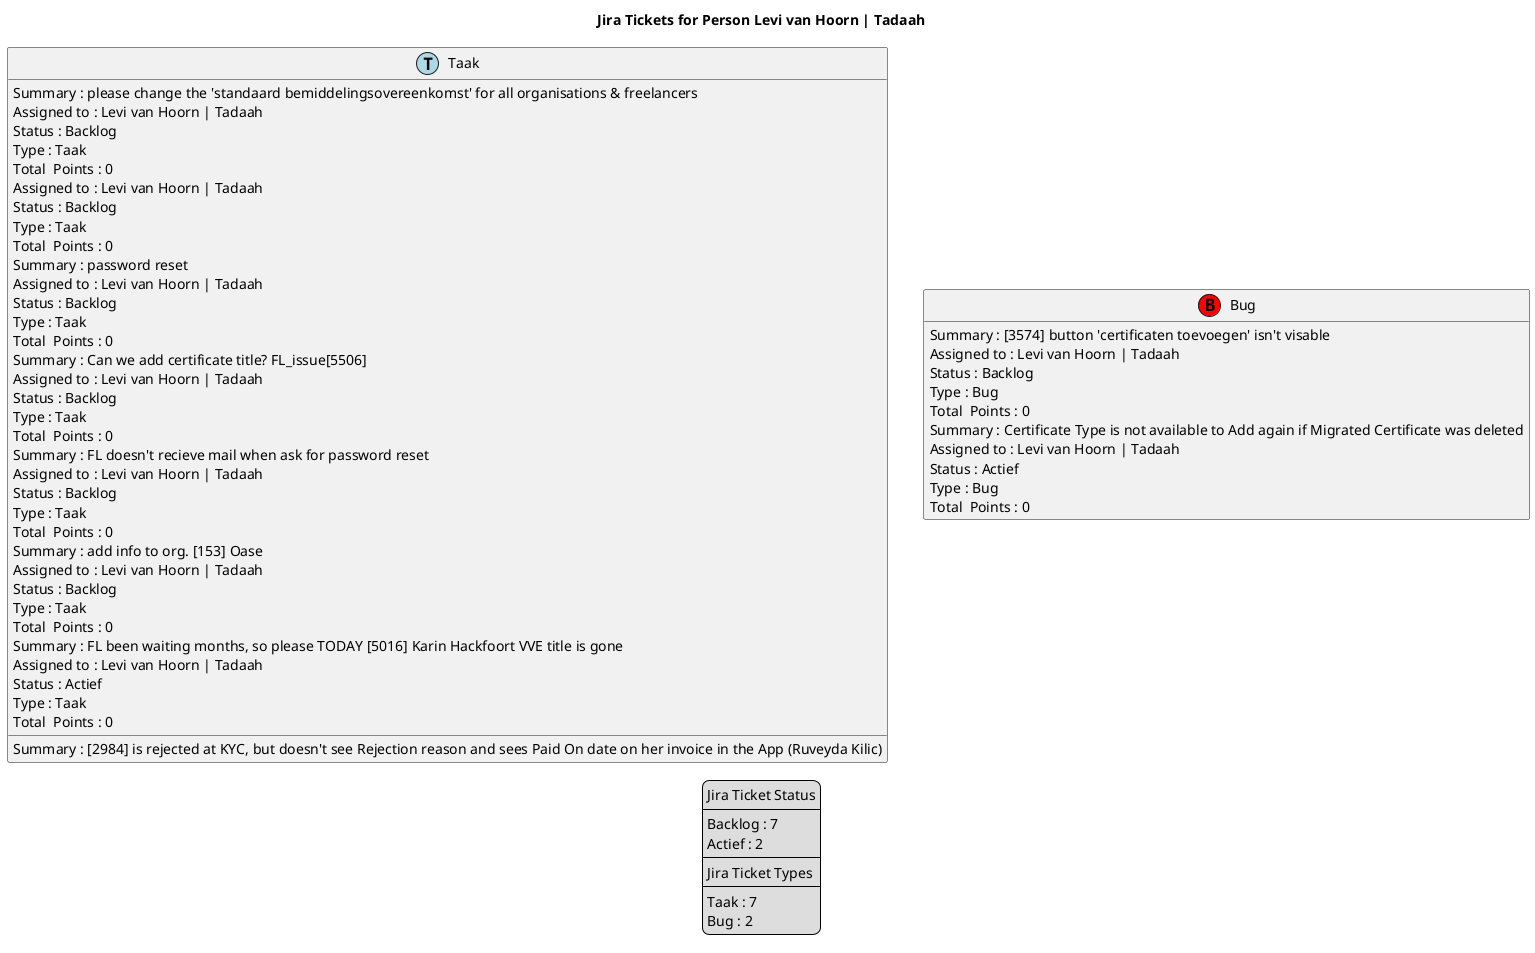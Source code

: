 @startuml
'https://plantuml.com/class-diagram

' GENERATE CLASS DIAGRAM ===========
' Generated at    : Thu Feb 13 13:30:50 CET 2025

title Jira Tickets for Person Levi van Hoorn | Tadaah
hide empty members

legend
Jira Ticket Status
----
Backlog : 7
Actief : 2
----
Jira Ticket Types
----
Taak : 7
Bug : 2
end legend


' Tickets =======
class "Taak" << (T,lightblue) >> {
 Summary : please change the 'standaard bemiddelingsovereenkomst' for all organisations & freelancers
 Assigned to : Levi van Hoorn | Tadaah
 Status : Backlog
 Type : Taak
Total  Points : 0
}

class "Taak" << (T,lightblue) >> {
 Summary : [2984] is rejected at KYC, but doesn't see Rejection reason and sees Paid On date on her invoice in the App (Ruveyda Kilic)
 Assigned to : Levi van Hoorn | Tadaah
 Status : Backlog
 Type : Taak
Total  Points : 0
}

class "Taak" << (T,lightblue) >> {
 Summary : password reset
 Assigned to : Levi van Hoorn | Tadaah
 Status : Backlog
 Type : Taak
Total  Points : 0
}

class "Taak" << (T,lightblue) >> {
 Summary : Can we add certificate title? FL_issue[5506]
 Assigned to : Levi van Hoorn | Tadaah
 Status : Backlog
 Type : Taak
Total  Points : 0
}

class "Taak" << (T,lightblue) >> {
 Summary : FL doesn't recieve mail when ask for password reset
 Assigned to : Levi van Hoorn | Tadaah
 Status : Backlog
 Type : Taak
Total  Points : 0
}

class "Taak" << (T,lightblue) >> {
 Summary : add info to org. [153] Oase
 Assigned to : Levi van Hoorn | Tadaah
 Status : Backlog
 Type : Taak
Total  Points : 0
}

class "Bug" << (B,red) >> {
 Summary : [3574] button 'certificaten toevoegen' isn't visable
 Assigned to : Levi van Hoorn | Tadaah
 Status : Backlog
 Type : Bug
Total  Points : 0
}

class "Bug" << (B,red) >> {
 Summary : Certificate Type is not available to Add again if Migrated Certificate was deleted
 Assigned to : Levi van Hoorn | Tadaah
 Status : Actief
 Type : Bug
Total  Points : 0
}

class "Taak" << (T,lightblue) >> {
 Summary : FL been waiting months, so please TODAY [5016] Karin Hackfoort VVE title is gone
 Assigned to : Levi van Hoorn | Tadaah
 Status : Actief
 Type : Taak
Total  Points : 0
}



' Links =======


@enduml
